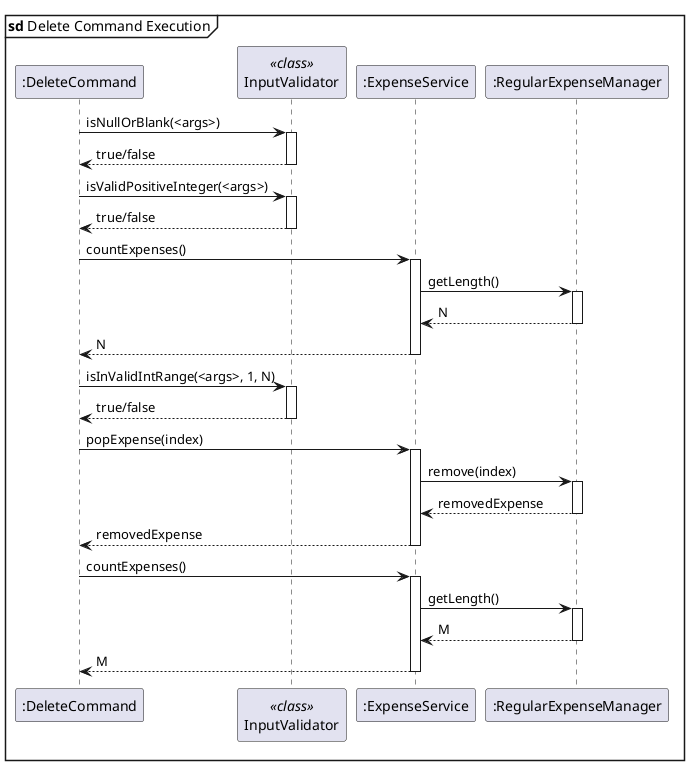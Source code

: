 @startuml delete

participant ":DeleteCommand" as DeleteCmd
participant "InputValidator" as Validator <<class>>
participant ":ExpenseService" as ExpenseSvc
participant ":RegularExpenseManager" as RegExpMgr
mainframe **sd** Delete Command Execution

DeleteCmd -> Validator : isNullOrBlank(<args>)
activate Validator
Validator --> DeleteCmd : true/false
deactivate Validator

DeleteCmd -> Validator : isValidPositiveInteger(<args>)
activate Validator
Validator --> DeleteCmd : true/false
deactivate Validator

DeleteCmd -> ExpenseSvc : countExpenses()
activate ExpenseSvc
ExpenseSvc -> RegExpMgr : getLength()
activate RegExpMgr
RegExpMgr --> ExpenseSvc : N
deactivate RegExpMgr
ExpenseSvc --> DeleteCmd : N
deactivate ExpenseSvc

DeleteCmd -> Validator : isInValidIntRange(<args>, 1, N)
activate Validator
Validator --> DeleteCmd : true/false
deactivate Validator

DeleteCmd -> ExpenseSvc : popExpense(index)
activate ExpenseSvc
ExpenseSvc -> RegExpMgr : remove(index)
activate RegExpMgr
RegExpMgr --> ExpenseSvc : removedExpense
deactivate RegExpMgr
ExpenseSvc --> DeleteCmd : removedExpense
deactivate ExpenseSvc

DeleteCmd -> ExpenseSvc : countExpenses()
activate ExpenseSvc
ExpenseSvc -> RegExpMgr : getLength()
activate RegExpMgr
RegExpMgr --> ExpenseSvc : M
deactivate RegExpMgr
ExpenseSvc --> DeleteCmd : M
deactivate ExpenseSvc

@enduml

